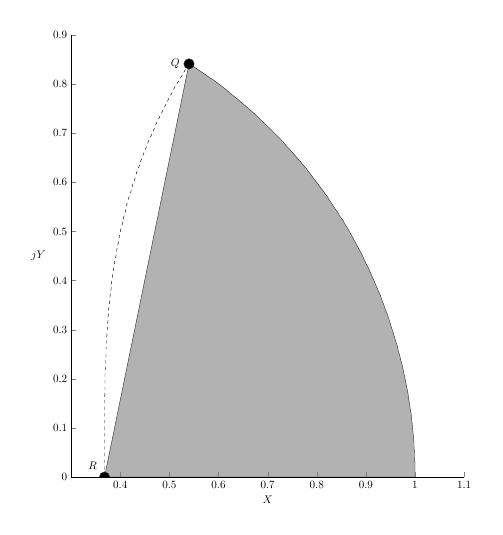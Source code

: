 % This file was created by matlab2tikz.
%
%The latest updates can be retrieved from
%  http://www.mathworks.com/matlabcentral/fileexchange/22022-matlab2tikz-matlab2tikz
%where you can also make suggestions and rate matlab2tikz.
%
\begin{tikzpicture}[scale=0.4]

  \begin{axis}[%
  width=4.913in,
  height=5.527in,
  scale only axis,
  axis on top=true,
  xmin=0.3,
  xmax=1.1,
  ymin=0,
  ymax=0.9,
  axis x line*=bottom,
  axis y line*=left,
  xlabel={$X$},
  ylabel={$jY$},
  xtick={0.4,0.5,0.6,0.7,0.8,0.9,1,1.1},
  ylabel style={rotate=-90},
  ytick distance = 0.1
  ]
  \addplot [color=black, dashed, forget plot]
    table[row sep=crcr]{%
  0.54	0.841\\
  0.535	0.833\\
  0.53	0.825\\
  0.525	0.816\\
  0.52	0.808\\
  0.515	0.8\\
  0.51	0.792\\
  0.506	0.783\\
  0.501	0.775\\
  0.497	0.767\\
  0.493	0.759\\
  0.489	0.751\\
  0.485	0.743\\
  0.481	0.735\\
  0.477	0.727\\
  0.473	0.719\\
  0.47	0.711\\
  0.466	0.703\\
  0.463	0.695\\
  0.459	0.688\\
  0.456	0.68\\
  0.453	0.672\\
  0.45	0.664\\
  0.447	0.657\\
  0.444	0.649\\
  0.441	0.642\\
  0.439	0.634\\
  0.436	0.627\\
  0.433	0.619\\
  0.431	0.612\\
  0.429	0.604\\
  0.426	0.597\\
  0.424	0.59\\
  0.422	0.582\\
  0.42	0.575\\
  0.417	0.568\\
  0.415	0.561\\
  0.413	0.553\\
  0.412	0.546\\
  0.41	0.539\\
  0.408	0.532\\
  0.406	0.525\\
  0.405	0.518\\
  0.403	0.511\\
  0.401	0.504\\
  0.4	0.497\\
  0.398	0.49\\
  0.397	0.483\\
  0.396	0.476\\
  0.394	0.469\\
  0.393	0.462\\
  0.392	0.455\\
  0.391	0.448\\
  0.389	0.441\\
  0.388	0.435\\
  0.387	0.428\\
  0.386	0.421\\
  0.385	0.414\\
  0.384	0.407\\
  0.383	0.4\\
  0.382	0.394\\
  0.382	0.387\\
  0.381	0.38\\
  0.38	0.373\\
  0.379	0.366\\
  0.378	0.36\\
  0.378	0.353\\
  0.377	0.346\\
  0.376	0.339\\
  0.376	0.332\\
  0.375	0.325\\
  0.375	0.318\\
  0.374	0.311\\
  0.374	0.304\\
  0.373	0.297\\
  0.373	0.29\\
  0.372	0.283\\
  0.372	0.276\\
  0.372	0.269\\
  0.371	0.261\\
  0.371	0.254\\
  0.371	0.246\\
  0.37	0.239\\
  0.37	0.231\\
  0.37	0.223\\
  0.369	0.215\\
  0.369	0.207\\
  0.369	0.198\\
  0.369	0.19\\
  0.369	0.181\\
  0.369	0.172\\
  0.368	0.162\\
  0.368	0.152\\
  0.368	0.142\\
  0.368	0.131\\
  0.368	0.119\\
  0.368	0.106\\
  0.368	0.091\\
  0.368	0.074\\
  0.368	0.052\\
  0.368	0\\
  };
  \addplot [color=Black!80, fill=Black!30, forget plot]
    table[row sep=crcr]{%
  1	0\\
  1.0	0.01\\
  1.0	0.02\\
  1.0	0.03\\
  0.999	0.04\\
  0.999	0.05\\
  0.998	0.06\\
  0.998	0.07\\
  0.997	0.08\\
  0.996	0.09\\
  0.995	0.1\\
  0.994	0.11\\
  0.993	0.12\\
  0.992	0.13\\
  0.99	0.14\\
  0.989	0.149\\
  0.987	0.159\\
  0.986	0.169\\
  0.984	0.179\\
  0.982	0.189\\
  0.98	0.199\\
  0.978	0.208\\
  0.976	0.218\\
  0.974	0.228\\
  0.971	0.238\\
  0.969	0.247\\
  0.966	0.257\\
  0.964	0.267\\
  0.961	0.276\\
  0.958	0.286\\
  0.955	0.296\\
  0.952	0.305\\
  0.949	0.315\\
  0.946	0.324\\
  0.943	0.333\\
  0.939	0.343\\
  0.936	0.352\\
  0.932	0.362\\
  0.929	0.371\\
  0.925	0.38\\
  0.921	0.389\\
  0.917	0.399\\
  0.913	0.408\\
  0.909	0.417\\
  0.905	0.426\\
  0.9	0.435\\
  0.896	0.444\\
  0.892	0.453\\
  0.887	0.462\\
  0.882	0.471\\
  0.878	0.479\\
  0.873	0.488\\
  0.868	0.497\\
  0.863	0.506\\
  0.858	0.514\\
  0.853	0.523\\
  0.847	0.531\\
  0.842	0.54\\
  0.836	0.548\\
  0.831	0.556\\
  0.825	0.565\\
  0.82	0.573\\
  0.814	0.581\\
  0.808	0.589\\
  0.802	0.597\\
  0.796	0.605\\
  0.79	0.613\\
  0.784	0.621\\
  0.778	0.629\\
  0.771	0.637\\
  0.765	0.644\\
  0.758	0.652\\
  0.752	0.659\\
  0.745	0.667\\
  0.738	0.674\\
  0.732	0.682\\
  0.725	0.689\\
  0.718	0.696\\
  0.711	0.703\\
  0.704	0.71\\
  0.697	0.717\\
  0.689	0.724\\
  0.682	0.731\\
  0.675	0.738\\
  0.667	0.745\\
  0.66	0.751\\
  0.652	0.758\\
  0.645	0.764\\
  0.637	0.771\\
  0.629	0.777\\
  0.622	0.783\\
  0.614	0.79\\
  0.606	0.796\\
  0.598	0.802\\
  0.59	0.808\\
  0.582	0.813\\
  0.574	0.819\\
  0.565	0.825\\
  0.557	0.83\\
  0.549	0.836\\
  0.54	0.841\\
  0.368 0\\
  1 0\\
  };
  
  \node [circle, draw, Black!80, fill=Black!80, fill=Black, minimum size=1pt, label=above left:$R$] at (0.368, 0) {};
  \node [circle, draw, Black!80, fill=Black!80, fill=Black, minimum size=1pt, label=left:$Q$] at (0.54, 0.841) {};
  
  \end{axis}
  \end{tikzpicture}%